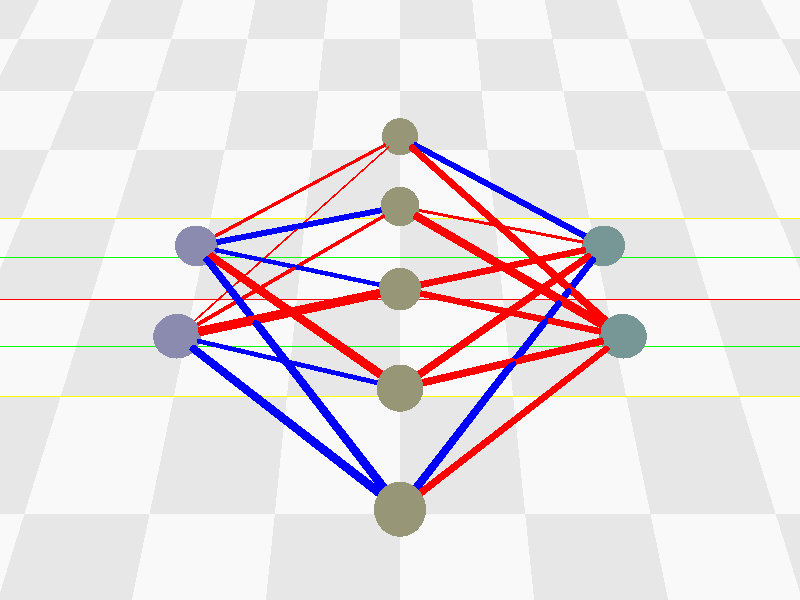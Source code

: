 #include "colors.inc"
#include "finish.inc"
#include "textures.inc"
#include "rand.inc"
//#include "koSy.inc"

// Basic Scene
camera {
	location <2, 5, -3>
	look_at <2, 0, 0>
}

light_source {
	<-200, 400, -200>
	color White
}

plane {
	<0, 1, 0>, 0
	texture {
		pigment {checker Gray80 Gray95}
		finish {Phong_Shiny}
	}
}

// Helper
#macro HelperLine (pos, col)
cylinder {
	pos, pos + <15,0,0>, 0.005 
         pigment{color col}
}
#end

HelperLine(<-5, 0, -1>, Yellow)
HelperLine(<-5, 0, -0.5>, Green)
HelperLine(<-5, 0, 0>, Red)
HelperLine(<-5, 0, 0.5>, Green)
HelperLine(<-5, 0, 1>, Yellow)

// ANN
#declare Size = 3;
#declare Shape = array[Size] {2, 5, 2};

/*#declare Weights1 = array[Shape[1]][Shape[0]] {
	{-5.74501215, 12.78399623},
	{-14.86579363, 7.06784888},
	{5.94776516, -13.18882104}
};

#declare Weights2 = array[Shape[2]][Shape[1]] {
	{5.21130487, -10.74472035, -6.11404724}
};*/

#declare Weights1 = array[Shape[1]][Shape[0]];
#declare Weights2 = array[Shape[2]][Shape[1]];

// Init W1
#declare i = 0;
#while (i < Shape[0])

	#declare j = 0;
	#while (j < Shape[1])
	
		#declare Weights1[j][i] = 15 * RRand(-0.9, 0.9, RdmB);
		
		#declare j = j + 1;
	#end	

	#declare i = i + 1;
#end

// Init W2
#declare i = 0;
#while (i < Shape[1])

	#declare j = 0;
	#while (j < Shape[2])
	
		#declare Weights2[j][i] = 15 * RRand(-0.9, 0.9, RdmB);
		
		#declare j = j + 1;
	#end	

	#declare i = i + 1;
#end

#declare zNeuronDist = 1;  // Distance between two neurons on the Z-axis
#declare xNeuronDist = 2;  // Distance between two neurons on the X-axis

#declare LayerCenter = array[Size];
#declare i = 0;
#while (i < Size)
	
	#declare LayerCenter[i] = <i * xNeuronDist, 0.2, 0>;
	
	#declare i = i + 1;
#end

// Classes
#macro Neuron (position, layer)
sphere {
	position, 0.2
	texture {
		#if (layer = 0)
			pigment {color CornflowerBlue}
			
		#elseif (layer = 1)
			pigment {color DarkOliveGreen}
			
		#elseif (layer = 2)
			pigment {color DarkSlateGrey}
			
		#end
	}	
}
#end

#macro Weight (startPt, endPt, weight)
cylinder {
	startPt, endPt, 0.05 * weight / 15
	texture {
		pigment {color rgb<(weight + 1) / 2, 0, 1 - (weight + 1) / 2>}
		finish {}
	}	
}
#end

#macro Put(position, value)
sphere {
	position, 0.15
	texture {
		#if (value >= 0.5)
			pigment {color White}
		#else
			pigment {color Black}
		#end	
	}	
}
#end

// Draw Neurons
#declare i = 0;
#while (i < Size)

	#declare j = 0;
	#while (j < Shape[i])
		
		Neuron(LayerCenter [i] + <0, 0, (Shape[i] / 2 - j) * zNeuronDist - zNeuronDist / 2>, i)
		
		#declare j = j + 1;
	#end
	
	#declare i = i + 1;
#end

// Draw Weights
#declare i = 0;
#while (i < Size - 1)
	
	#declare i0 = 0;
	#while (i0 < Shape[i])
		
		#declare i1 = 0;
		#while (i1 < Shape[i + 1])
	
			#declare p1 = LayerCenter [i] + <0, 0, (Shape[i] / 2 - i0) * zNeuronDist - zNeuronDist / 2>;
			#declare p2 = LayerCenter [i + 1] + <0, 0, (Shape[i + 1] / 2 - i1) * zNeuronDist - zNeuronDist / 2>;
			
			#if (i = 0)
				Weight(p1, p2, Weights1[i1][i0])
				
			#else
				Weight(p1, p2, Weights2[i1][i0])
			
			#end
			
			#declare i1 = i1 + 1;
		#end
	
		#declare i0 = i0 + 1;
	#end

	#declare i = i + 1;
#end
/*
// Evaluate
#declare NetInput = array[2][1] {{1}, {0}};
#declare LayerInput = NetInput;

#declare HL = array[Shape[1]][Shape[0]];

#declare i = 0;
#while (i < Size -1)

	#declare LayerOutput = array[Shape[i + 1]][1];

	#declare l1 = 0;
	#while (l1 < Shape[i + 1])
	
		#declare rowSum = 0;
	
		#declare l0 = 0;
		#while (l0 < Shape[i ])
			
			#if (i = 0)
				#declare rowSum = rowSum + Weights1[l1][l0] * LayerInput[l0][0];
				
			#else
				#declare rowSum = rowSum + Weights2[l1][l0] * LayerInput[l0][0];
			
			#end
			
			#declare l0 = l0 + 1;
		#end
		
		// Apply sigmoid function
		#declare rowSum = 1 / (1 + exp(-rowSum));
		
		#declare LayerOutput[l1][0] = rowSum;
		
		#declare l1 = l1 + 1;
	#end
	
	#if (i = 0)
		#declare HL = LayerOutput;
		
	#end
	
	#declare LayerInput = LayerOutput;
	
	#declare i = i + 1;
#end

#warning concat("Out: ", str(LayerOutput[0][0], 5, 5))

// Animation

// Input
#if (clock <= 1)

	#declare i = 0;
	#while (i < Shape[0])

		#declare relPos = <clock, 0, 0>;
		#declare value = NetInput[i][0];

		Put(LayerCenter [0] + <0, 0, (Shape[0] / 2 - i) * zNeuronDist - zNeuronDist / 2> + <-1, 0, 0> + relPos, value)
	
		#declare i = i + 1;
	#end
	
// Layer 1
#elseif (clock <= 3)
	
	#declare i0 = 0;
	#while (i0 < Shape[0])
		
		#declare i1 = 0;
		#while (i1 < Shape[1])
		
			#declare value =  Weights1[i1][i0] * NetInput[i0][0];
	
			#declare p1 = LayerCenter [0] + <0, 0, (Shape[0] / 2 - i0) * zNeuronDist - zNeuronDist / 2>;
			#declare p2 = LayerCenter [1] + <0, 0, (Shape[1] / 2 - i1) * zNeuronDist - zNeuronDist / 2>;

			Put(p1 * (1 - (clock - 1) / 2) + p2 * (clock - 1) / 2, value)
			
			#declare i1 = i1 + 1;
		#end
	
		#declare i0 = i0 + 1;
	#end

// Layer 2
#elseif (clock <= 5)

	#declare i0 = 0;
	#while (i0 < Shape[1])
		
		#declare i1 = 0;
		#while (i1 < Shape[2])
		
			#declare value =  Weights2[i1][i0] * HL[i0][0];
	
			#declare p1 = LayerCenter [1] + <0, 0, (Shape[1] / 2 - i0) * zNeuronDist - zNeuronDist / 2>;
			#declare p2 = LayerCenter [2] + <0, 0, (Shape[2] / 2 - i1) * zNeuronDist - zNeuronDist / 2>;

			Put(p1 * (1 - (clock - 3) / 2)  + p2 * (clock - 3) / 2, value)
			
			#declare i1 = i1 + 1;
		#end
	
		#declare i0 = i0 + 1;
	#end

// Output
#elseif (clock <= 6)

	#declare i = 0;
	#while (i < Shape[2])

		#declare relPos = <clock - 4 * zNeuronDist, 0, 0>;
		#declare value = LayerOutput[0][0];
		
		#warning str(value, 2, 2)

		Put(LayerCenter [2] + <0, 0, (Shape[2] / 2 - i) * zNeuronDist - zNeuronDist / 2> + <-1, 0, 0> + relPos, value)
	
		#declare i = i + 1;
	#end

#end


*/












